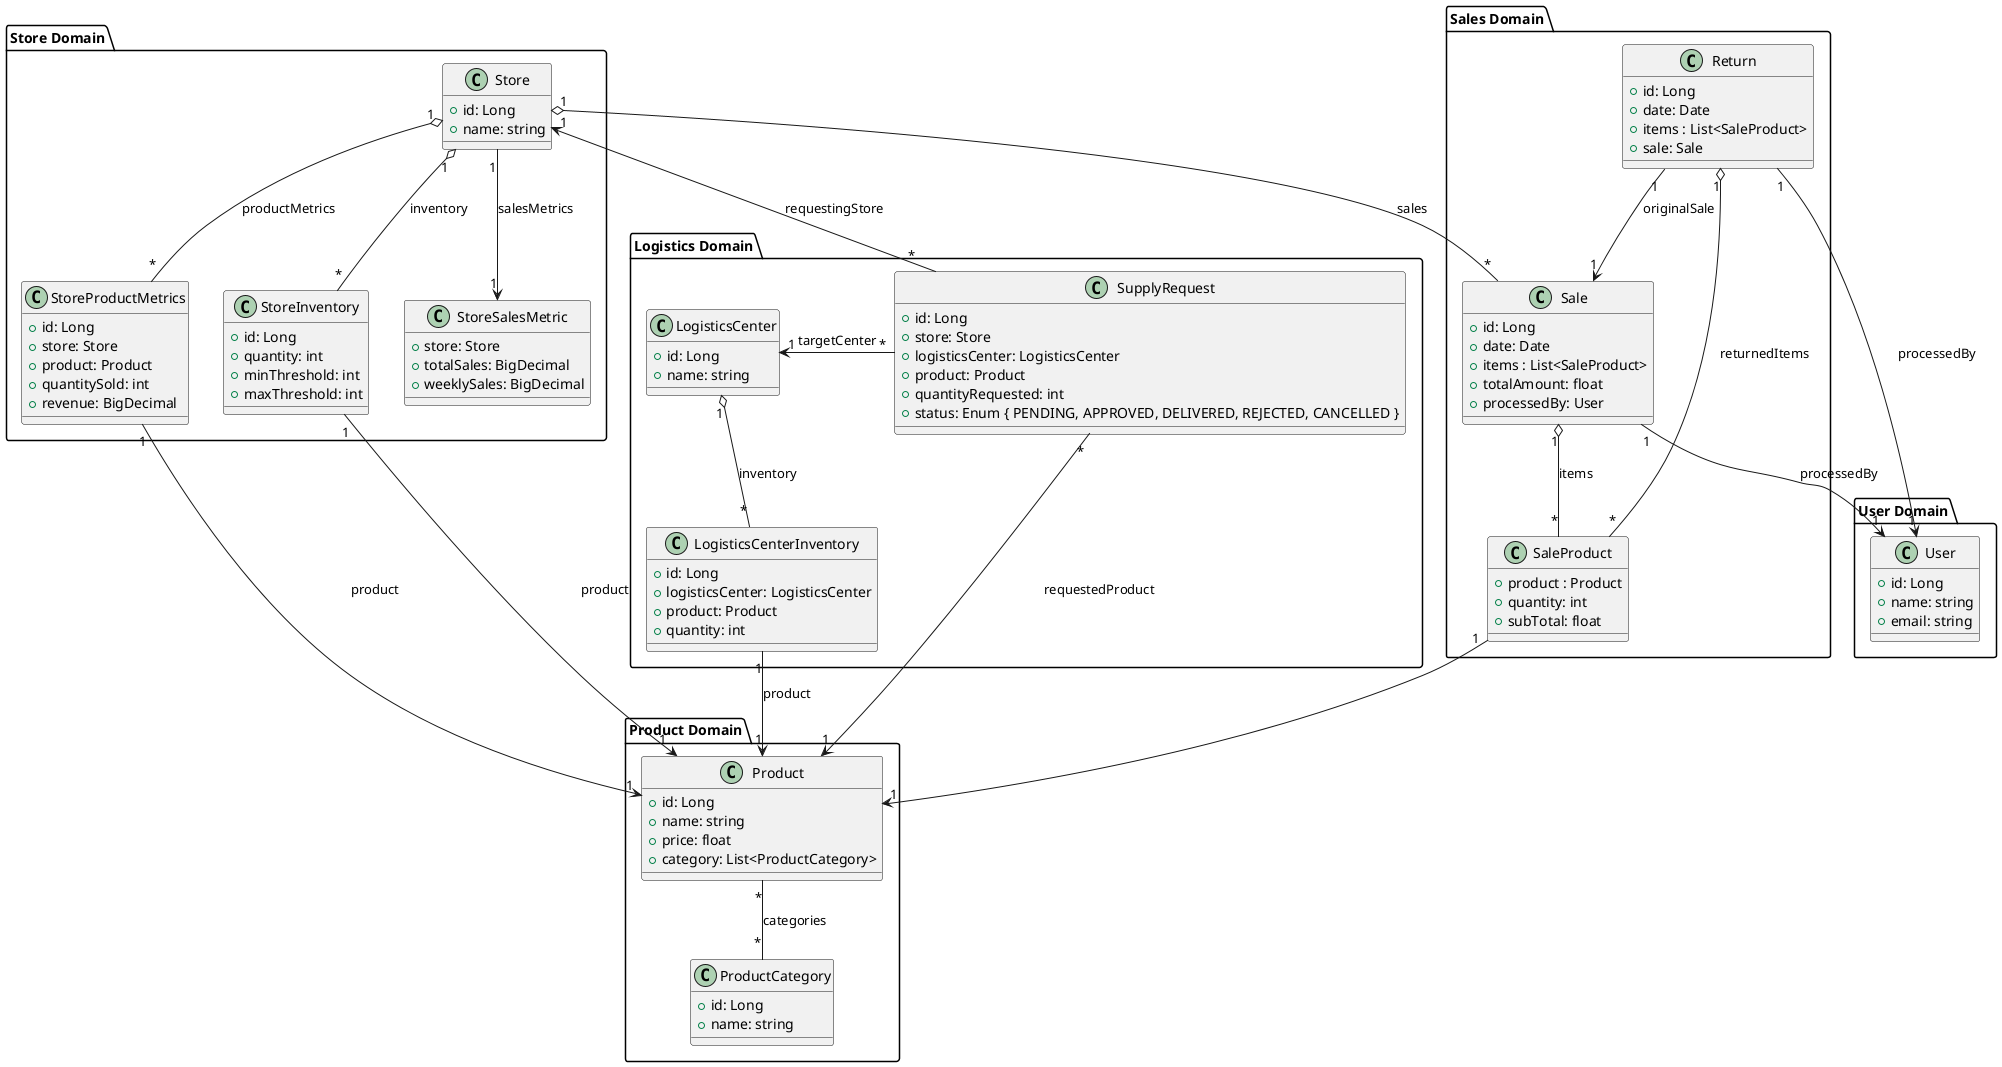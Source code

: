 @startuml

package "User Domain" {
  class User {
    +id: Long
    +name: string
    +email: string
  }
}

package "Sales Domain" {
    class Sale {
      +id: Long
      +date: Date
      +items : List<SaleProduct>
      +totalAmount: float
      +processedBy: User
    }

    class SaleProduct {
      +product : Product
      +quantity: int
      +subTotal: float
    }

    class Return {
      +id: Long
      +date: Date
      +items : List<SaleProduct>
      +sale: Sale
    }
}

package "Product Domain" {
    class Product {
      +id: Long
      +name: string
      +price: float
      +category: List<ProductCategory>
    }

    class ProductCategory {
      +id: Long
      +name: string
    }
}

package "Store Domain" {
    class Store {
      +id: Long
      +name: string
    }

    class StoreSalesMetric {
      +store: Store
      +totalSales: BigDecimal
      +weeklySales: BigDecimal
    }

    class StoreInventory {
      +id: Long
      +quantity: int
      +minThreshold: int
      +maxThreshold: int
    }

    class StoreProductMetrics {
        +id: Long
        +store: Store
        +product: Product
        +quantitySold: int
        +revenue: BigDecimal
    }
}

package "Logistics Domain" {
    class LogisticsCenter {
      +id: Long
      +name: string
    }

    class LogisticsCenterInventory {
        +id: Long
        +logisticsCenter: LogisticsCenter
        +product: Product
        +quantity: int
    }

    class SupplyRequest {
        +id: Long
        +store: Store
        +logisticsCenter: LogisticsCenter
        +product: Product
        +quantityRequested: int
        +status: Enum { PENDING, APPROVED, DELIVERED, REJECTED, CANCELLED }
    }
}














' New relationships
Store "1" o-- "*" Sale : sales
Store "1" o-- "*" StoreInventory : inventory
StoreInventory "1" --> "1" Product : product
Store "1" o-- "*" StoreProductMetrics : productMetrics
StoreProductMetrics "1" --> "1" Product : product
Store "1" --> "1" StoreSalesMetric : salesMetrics
LogisticsCenter "1" o-- "*" LogisticsCenterInventory : inventory
LogisticsCenterInventory "1" --> "1" Product : product

Store "1" <- "*" SupplyRequest : requestingStore
LogisticsCenter "1" <- "*" SupplyRequest : targetCenter
Product "1" <- "*" SupplyRequest : requestedProduct

Sale "1" o-- "*" SaleProduct : items
SaleProduct "1" --> "1" Product
Sale "1" --> "1" User : processedBy

Return "1" --> "1" Sale : originalSale
Return "1" o-- "*" SaleProduct : returnedItems
Return "1" --> "1" User : processedBy

Product "*" -- "*" ProductCategory : categories

@enduml
